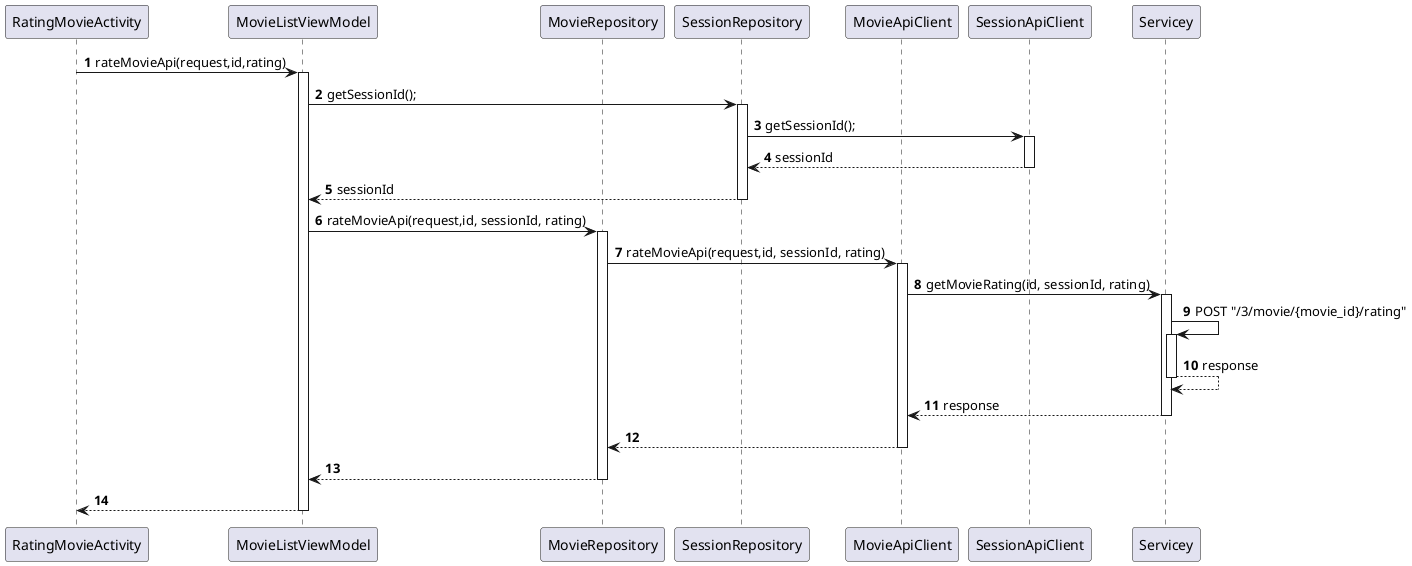 @startuml
'https://plantuml.com/sequence-diagram

autoactivate on
autonumber
participant "RatingMovieActivity" as Activity
participant "MovieListViewModel" as ViewModel
participant "MovieRepository" as Repository
participant "SessionRepository" as Repository1
participant "MovieApiClient" as Request
participant "SessionApiClient" as Request1
participant Servicey





Activity -> ViewModel: rateMovieApi(request,id,rating)
ViewModel -> Repository1: getSessionId();
Repository1 -> Request1: getSessionId();
Request1 --> Repository1: sessionId
Repository1 --> ViewModel:sessionId
ViewModel -> Repository: rateMovieApi(request,id, sessionId, rating)
Repository -> Request:rateMovieApi(request,id, sessionId, rating)
Request -> Servicey: getMovieRating(id, sessionId, rating)


Servicey -> Servicey:  POST "/3/movie/{movie_id}/rating"
Servicey --> Servicey: response
Servicey --> Request: response




Request --> Repository:
Repository --> ViewModel:
ViewModel --> Activity:


@enduml